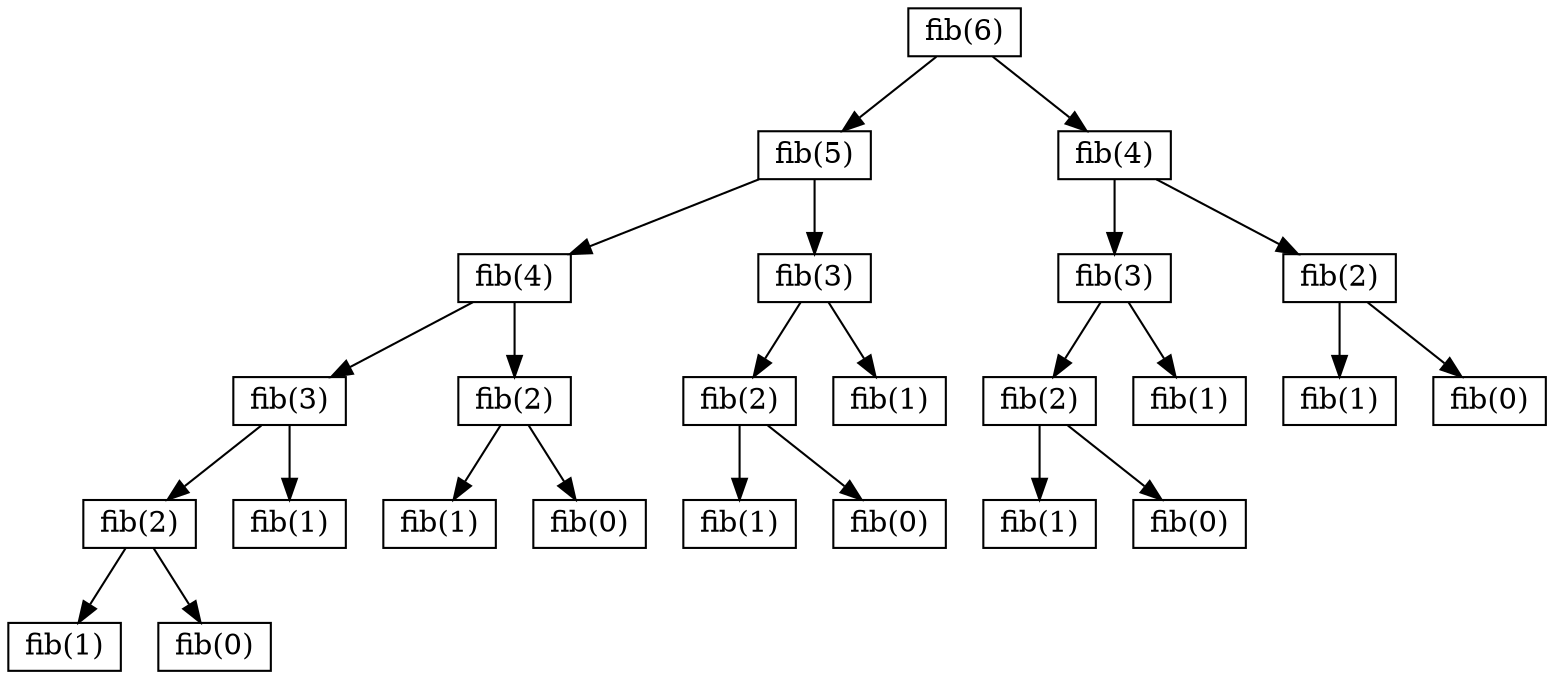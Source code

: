 digraph G{
    node[shape=box, height=.1];
    node0[label="fib(6)"];
    node1[label="fib(5)"];
    node2[label="fib(4)"];
    node3[label="fib(4)"];
    node4[label="fib(3)"];
    node5[label="fib(3)"];
    node6[label="fib(2)"];
    node7[label="fib(3)"];
    node8[label="fib(2)"];
    node9[label="fib(2)"];
    node10[label="fib(1)"];
    node11[label="fib(2)"];
    node12[label="fib(1)"];
    node13[label="fib(1)"];
    node14[label="fib(0)"];
    node15[label="fib(2)"];
    node16[label="fib(1)"];
    node17[label="fib(1)"];
    node18[label="fib(0)"];
    node19[label="fib(1)"];
    node20[label="fib(0)"];
    node21[label="fib(1)"];
    node22[label="fib(0)"];
    node23[label="fib(1)"];
    node24[label="fib(0)"];
    node0 -> node1;
    node0 -> node2;
    node1 -> node3;
    node1 -> node4;
    node2 -> node5;
    node2 -> node6;
    node3 -> node7;
    node3 -> node8;
    node4 -> node9;
    node4 -> node10;
    node5 -> node11;
    node5 -> node12;
    node6 -> node13;
    node6 -> node14;
    node7 -> node15;
    node7 -> node16;
    node8 -> node17;
    node8 -> node18;
    node9 -> node19;
    node9 -> node20;
    node11 -> node21;
    node11 -> node22;
    node15 -> node23;
    node15 -> node24;
}
